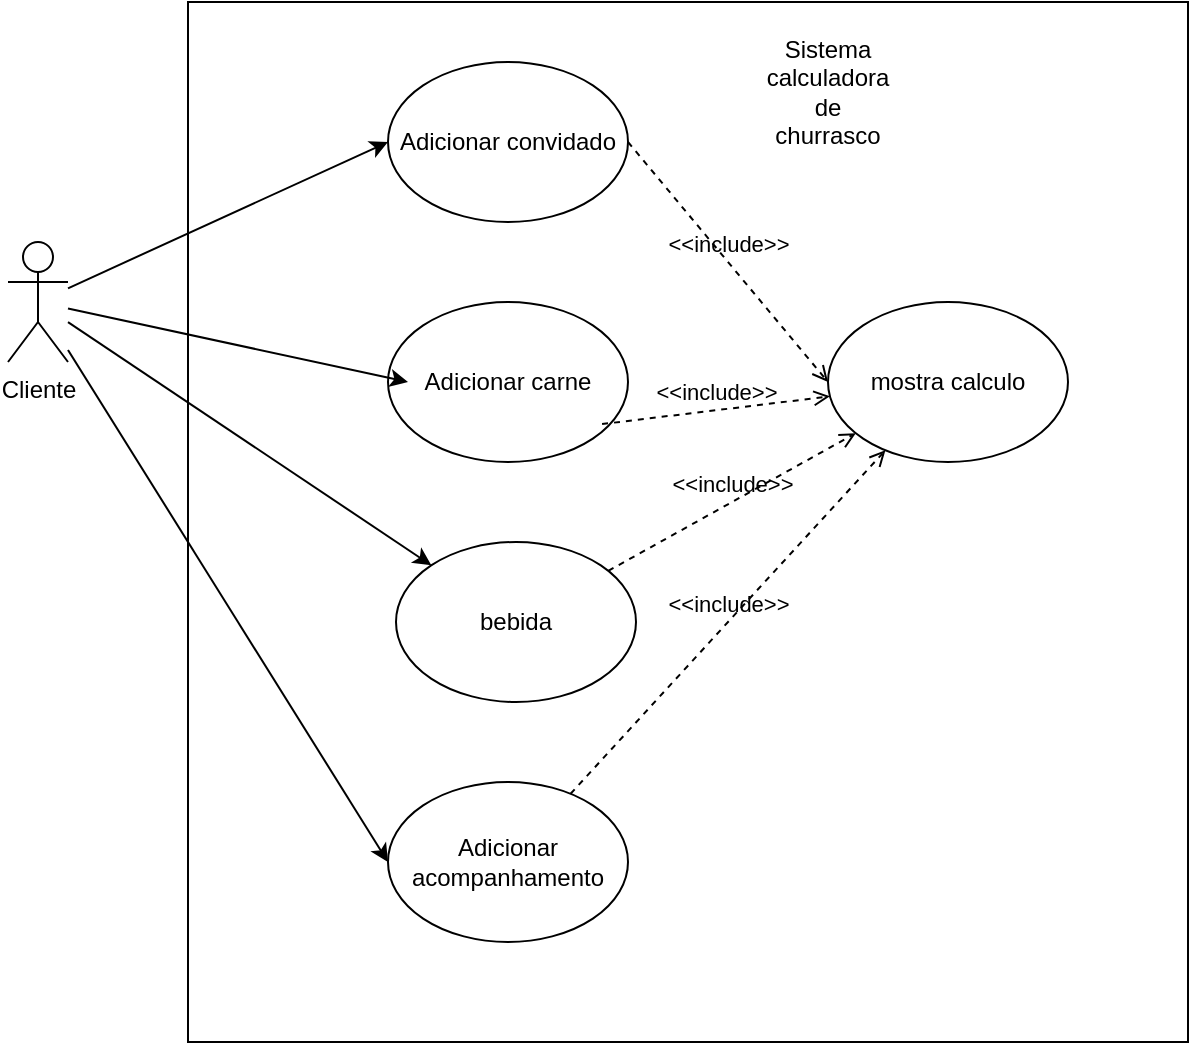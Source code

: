 <mxfile version="28.0.7">
  <diagram id="hllGsvlaxVGgODjh0of4" name="Página-1">
    <mxGraphModel dx="868" dy="471" grid="1" gridSize="10" guides="1" tooltips="1" connect="1" arrows="1" fold="1" page="1" pageScale="1" pageWidth="827" pageHeight="1169" math="0" shadow="0">
      <root>
        <mxCell id="0" />
        <mxCell id="1" parent="0" />
        <mxCell id="1BqLr83w2L-Vd-HLiOSa-6" value="" style="rounded=0;whiteSpace=wrap;html=1;" vertex="1" parent="1">
          <mxGeometry x="250" y="40" width="500" height="520" as="geometry" />
        </mxCell>
        <mxCell id="1BqLr83w2L-Vd-HLiOSa-1" value="Cliente" style="shape=umlActor;verticalLabelPosition=bottom;verticalAlign=top;html=1;" vertex="1" parent="1">
          <mxGeometry x="160" y="160" width="30" height="60" as="geometry" />
        </mxCell>
        <mxCell id="1BqLr83w2L-Vd-HLiOSa-2" value="Adicionar convidado" style="ellipse;whiteSpace=wrap;html=1;" vertex="1" parent="1">
          <mxGeometry x="350" y="70" width="120" height="80" as="geometry" />
        </mxCell>
        <mxCell id="1BqLr83w2L-Vd-HLiOSa-3" value="Adicionar carne" style="ellipse;whiteSpace=wrap;html=1;" vertex="1" parent="1">
          <mxGeometry x="350" y="190" width="120" height="80" as="geometry" />
        </mxCell>
        <mxCell id="1BqLr83w2L-Vd-HLiOSa-4" value="bebida" style="ellipse;whiteSpace=wrap;html=1;" vertex="1" parent="1">
          <mxGeometry x="354" y="310" width="120" height="80" as="geometry" />
        </mxCell>
        <mxCell id="1BqLr83w2L-Vd-HLiOSa-5" value="Adicionar acompanhamento" style="ellipse;whiteSpace=wrap;html=1;" vertex="1" parent="1">
          <mxGeometry x="350" y="430" width="120" height="80" as="geometry" />
        </mxCell>
        <mxCell id="1BqLr83w2L-Vd-HLiOSa-7" value="mostra calculo " style="ellipse;whiteSpace=wrap;html=1;" vertex="1" parent="1">
          <mxGeometry x="570" y="190" width="120" height="80" as="geometry" />
        </mxCell>
        <mxCell id="1BqLr83w2L-Vd-HLiOSa-8" value="" style="endArrow=classic;html=1;rounded=0;entryX=0;entryY=0.5;entryDx=0;entryDy=0;" edge="1" parent="1" source="1BqLr83w2L-Vd-HLiOSa-1" target="1BqLr83w2L-Vd-HLiOSa-2">
          <mxGeometry width="50" height="50" relative="1" as="geometry">
            <mxPoint x="390" y="300" as="sourcePoint" />
            <mxPoint x="440" y="250" as="targetPoint" />
          </mxGeometry>
        </mxCell>
        <mxCell id="1BqLr83w2L-Vd-HLiOSa-9" value="" style="endArrow=classic;html=1;rounded=0;" edge="1" parent="1" source="1BqLr83w2L-Vd-HLiOSa-1">
          <mxGeometry width="50" height="50" relative="1" as="geometry">
            <mxPoint x="390" y="300" as="sourcePoint" />
            <mxPoint x="360" y="230" as="targetPoint" />
          </mxGeometry>
        </mxCell>
        <mxCell id="1BqLr83w2L-Vd-HLiOSa-10" value="" style="endArrow=classic;html=1;rounded=0;" edge="1" parent="1" source="1BqLr83w2L-Vd-HLiOSa-1" target="1BqLr83w2L-Vd-HLiOSa-4">
          <mxGeometry width="50" height="50" relative="1" as="geometry">
            <mxPoint x="390" y="300" as="sourcePoint" />
            <mxPoint x="440" y="250" as="targetPoint" />
          </mxGeometry>
        </mxCell>
        <mxCell id="1BqLr83w2L-Vd-HLiOSa-11" value="" style="endArrow=classic;html=1;rounded=0;entryX=0;entryY=0.5;entryDx=0;entryDy=0;" edge="1" parent="1" source="1BqLr83w2L-Vd-HLiOSa-1" target="1BqLr83w2L-Vd-HLiOSa-5">
          <mxGeometry width="50" height="50" relative="1" as="geometry">
            <mxPoint x="390" y="300" as="sourcePoint" />
            <mxPoint x="440" y="250" as="targetPoint" />
          </mxGeometry>
        </mxCell>
        <mxCell id="1BqLr83w2L-Vd-HLiOSa-13" value="&amp;lt;&amp;lt;include&amp;gt;&amp;gt;" style="html=1;verticalAlign=bottom;labelBackgroundColor=none;endArrow=open;endFill=0;dashed=1;rounded=0;exitX=1;exitY=0.5;exitDx=0;exitDy=0;entryX=0;entryY=0.5;entryDx=0;entryDy=0;" edge="1" parent="1" source="1BqLr83w2L-Vd-HLiOSa-2" target="1BqLr83w2L-Vd-HLiOSa-7">
          <mxGeometry width="160" relative="1" as="geometry">
            <mxPoint x="330" y="270" as="sourcePoint" />
            <mxPoint x="490" y="270" as="targetPoint" />
          </mxGeometry>
        </mxCell>
        <mxCell id="1BqLr83w2L-Vd-HLiOSa-14" value="&amp;lt;&amp;lt;include&amp;gt;&amp;gt;" style="html=1;verticalAlign=bottom;labelBackgroundColor=none;endArrow=open;endFill=0;dashed=1;rounded=0;exitX=0.892;exitY=0.763;exitDx=0;exitDy=0;exitPerimeter=0;" edge="1" parent="1" source="1BqLr83w2L-Vd-HLiOSa-3" target="1BqLr83w2L-Vd-HLiOSa-7">
          <mxGeometry width="160" relative="1" as="geometry">
            <mxPoint x="490" y="170" as="sourcePoint" />
            <mxPoint x="590" y="290" as="targetPoint" />
          </mxGeometry>
        </mxCell>
        <mxCell id="1BqLr83w2L-Vd-HLiOSa-15" value="&amp;lt;&amp;lt;include&amp;gt;&amp;gt;" style="html=1;verticalAlign=bottom;labelBackgroundColor=none;endArrow=open;endFill=0;dashed=1;rounded=0;" edge="1" parent="1" source="1BqLr83w2L-Vd-HLiOSa-4" target="1BqLr83w2L-Vd-HLiOSa-7">
          <mxGeometry width="160" relative="1" as="geometry">
            <mxPoint x="520" y="334" as="sourcePoint" />
            <mxPoint x="634" y="320" as="targetPoint" />
          </mxGeometry>
        </mxCell>
        <mxCell id="1BqLr83w2L-Vd-HLiOSa-16" value="&amp;lt;&amp;lt;include&amp;gt;&amp;gt;" style="html=1;verticalAlign=bottom;labelBackgroundColor=none;endArrow=open;endFill=0;dashed=1;rounded=0;" edge="1" parent="1" source="1BqLr83w2L-Vd-HLiOSa-5" target="1BqLr83w2L-Vd-HLiOSa-7">
          <mxGeometry width="160" relative="1" as="geometry">
            <mxPoint x="650" y="398" as="sourcePoint" />
            <mxPoint x="774" y="330" as="targetPoint" />
          </mxGeometry>
        </mxCell>
        <mxCell id="1BqLr83w2L-Vd-HLiOSa-17" value="Sistema calculadora de churrasco" style="text;html=1;align=center;verticalAlign=middle;whiteSpace=wrap;rounded=0;" vertex="1" parent="1">
          <mxGeometry x="540" y="70" width="60" height="30" as="geometry" />
        </mxCell>
      </root>
    </mxGraphModel>
  </diagram>
</mxfile>
